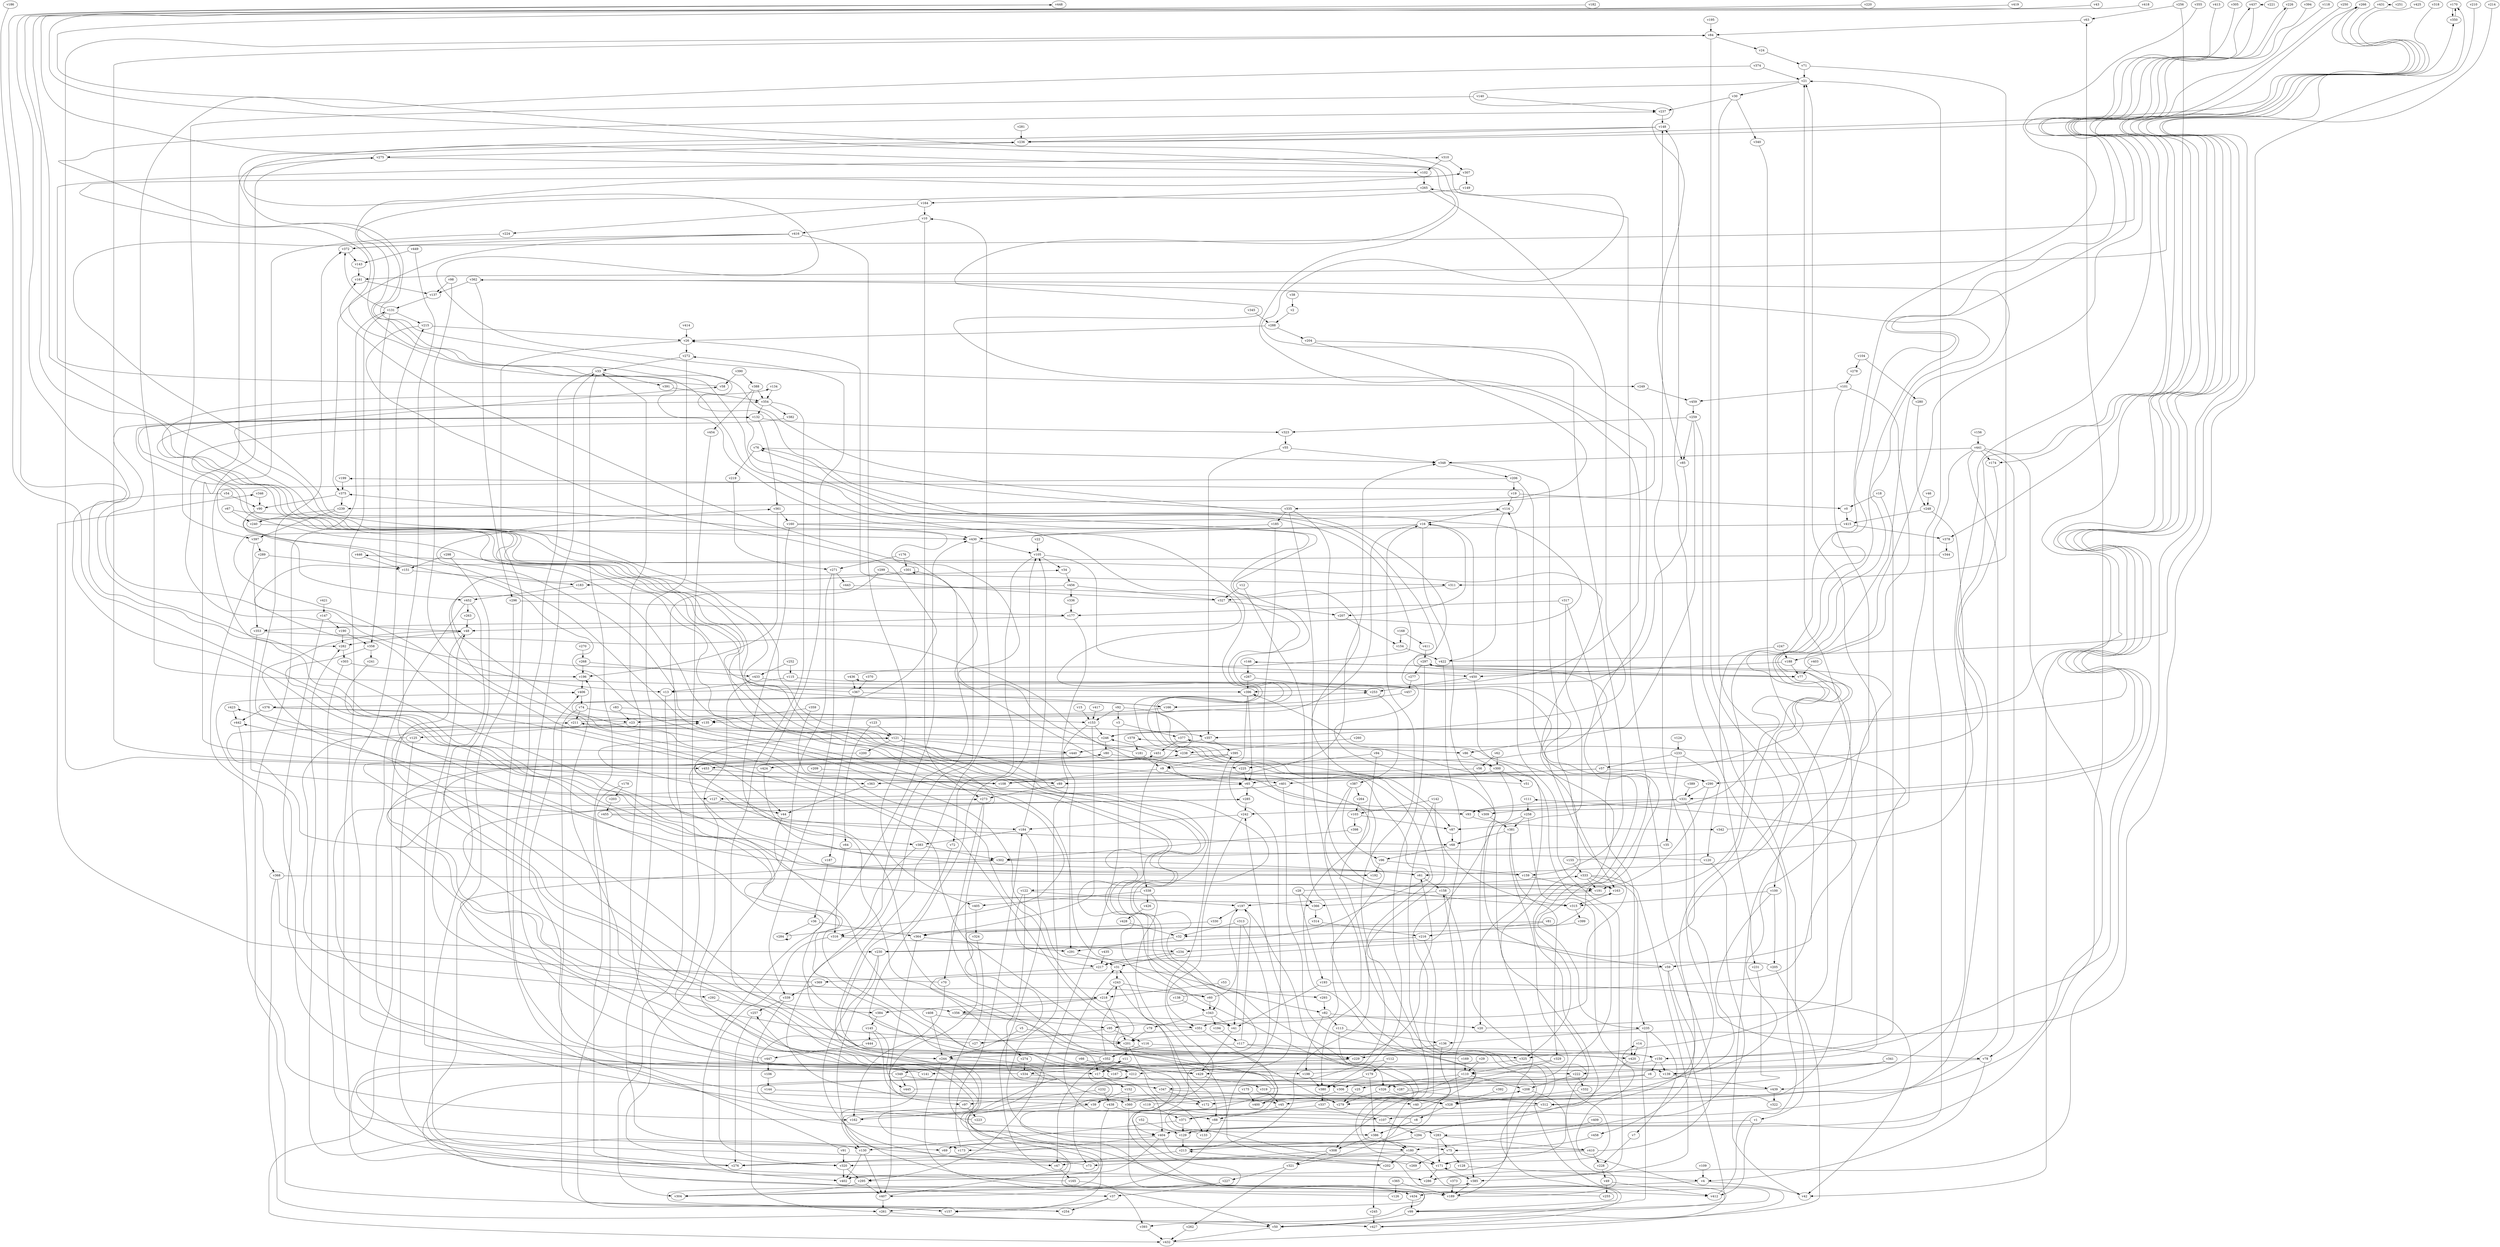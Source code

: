 // Benchmark game 684 - 460 vertices
// time_bound: 37
// targets: v124
digraph G {
    v0 [name="v0", player=0];
    v1 [name="v1", player=0];
    v2 [name="v2", player=1];
    v3 [name="v3", player=1];
    v4 [name="v4", player=0];
    v5 [name="v5", player=1];
    v6 [name="v6", player=1];
    v7 [name="v7", player=1];
    v8 [name="v8", player=0];
    v9 [name="v9", player=1];
    v10 [name="v10", player=1];
    v11 [name="v11", player=1];
    v12 [name="v12", player=1];
    v13 [name="v13", player=0];
    v14 [name="v14", player=1];
    v15 [name="v15", player=0];
    v16 [name="v16", player=1];
    v17 [name="v17", player=1];
    v18 [name="v18", player=1];
    v19 [name="v19", player=1];
    v20 [name="v20", player=1];
    v21 [name="v21", player=0];
    v22 [name="v22", player=1];
    v23 [name="v23", player=0];
    v24 [name="v24", player=0];
    v25 [name="v25", player=0];
    v26 [name="v26", player=1];
    v27 [name="v27", player=1];
    v28 [name="v28", player=0];
    v29 [name="v29", player=1];
    v30 [name="v30", player=0];
    v31 [name="v31", player=0];
    v32 [name="v32", player=0];
    v33 [name="v33", player=0];
    v34 [name="v34", player=1];
    v35 [name="v35", player=1];
    v36 [name="v36", player=0];
    v37 [name="v37", player=1];
    v38 [name="v38", player=1];
    v39 [name="v39", player=0];
    v40 [name="v40", player=1];
    v41 [name="v41", player=0];
    v42 [name="v42", player=1];
    v43 [name="v43", player=1];
    v44 [name="v44", player=1];
    v45 [name="v45", player=1];
    v46 [name="v46", player=0];
    v47 [name="v47", player=0];
    v48 [name="v48", player=0];
    v49 [name="v49", player=1];
    v50 [name="v50", player=1];
    v51 [name="v51", player=1];
    v52 [name="v52", player=1];
    v53 [name="v53", player=0];
    v54 [name="v54", player=1];
    v55 [name="v55", player=0];
    v56 [name="v56", player=1];
    v57 [name="v57", player=0];
    v58 [name="v58", player=1];
    v59 [name="v59", player=0];
    v60 [name="v60", player=1];
    v61 [name="v61", player=0];
    v62 [name="v62", player=0];
    v63 [name="v63", player=0];
    v64 [name="v64", player=1];
    v65 [name="v65", player=1];
    v66 [name="v66", player=1];
    v67 [name="v67", player=0];
    v68 [name="v68", player=0];
    v69 [name="v69", player=1];
    v70 [name="v70", player=1];
    v71 [name="v71", player=1];
    v72 [name="v72", player=1];
    v73 [name="v73", player=0];
    v74 [name="v74", player=0];
    v75 [name="v75", player=0];
    v76 [name="v76", player=1];
    v77 [name="v77", player=0];
    v78 [name="v78", player=0];
    v79 [name="v79", player=0];
    v80 [name="v80", player=1];
    v81 [name="v81", player=1];
    v82 [name="v82", player=1];
    v83 [name="v83", player=1];
    v84 [name="v84", player=0];
    v85 [name="v85", player=1];
    v86 [name="v86", player=1];
    v87 [name="v87", player=1];
    v88 [name="v88", player=1];
    v89 [name="v89", player=1];
    v90 [name="v90", player=1];
    v91 [name="v91", player=1];
    v92 [name="v92", player=1];
    v93 [name="v93", player=1];
    v94 [name="v94", player=1];
    v95 [name="v95", player=0];
    v96 [name="v96", player=1];
    v97 [name="v97", player=0];
    v98 [name="v98", player=0];
    v99 [name="v99", player=0];
    v100 [name="v100", player=1];
    v101 [name="v101", player=0];
    v102 [name="v102", player=1];
    v103 [name="v103", player=0];
    v104 [name="v104", player=1];
    v105 [name="v105", player=1];
    v106 [name="v106", player=1];
    v107 [name="v107", player=1];
    v108 [name="v108", player=1];
    v109 [name="v109", player=1];
    v110 [name="v110", player=1];
    v111 [name="v111", player=1];
    v112 [name="v112", player=0];
    v113 [name="v113", player=1];
    v114 [name="v114", player=1];
    v115 [name="v115", player=0];
    v116 [name="v116", player=1];
    v117 [name="v117", player=1];
    v118 [name="v118", player=1];
    v119 [name="v119", player=0];
    v120 [name="v120", player=1];
    v121 [name="v121", player=1];
    v122 [name="v122", player=1];
    v123 [name="v123", player=0];
    v124 [name="v124", player=0, target=1];
    v125 [name="v125", player=0];
    v126 [name="v126", player=1];
    v127 [name="v127", player=0];
    v128 [name="v128", player=0];
    v129 [name="v129", player=0];
    v130 [name="v130", player=1];
    v131 [name="v131", player=0];
    v132 [name="v132", player=0];
    v133 [name="v133", player=1];
    v134 [name="v134", player=0];
    v135 [name="v135", player=1];
    v136 [name="v136", player=1];
    v137 [name="v137", player=1];
    v138 [name="v138", player=0];
    v139 [name="v139", player=0];
    v140 [name="v140", player=0];
    v141 [name="v141", player=1];
    v142 [name="v142", player=0];
    v143 [name="v143", player=0];
    v144 [name="v144", player=1];
    v145 [name="v145", player=1];
    v146 [name="v146", player=0];
    v147 [name="v147", player=1];
    v148 [name="v148", player=1];
    v149 [name="v149", player=1];
    v150 [name="v150", player=1];
    v151 [name="v151", player=0];
    v152 [name="v152", player=0];
    v153 [name="v153", player=1];
    v154 [name="v154", player=0];
    v155 [name="v155", player=1];
    v156 [name="v156", player=0];
    v157 [name="v157", player=1];
    v158 [name="v158", player=0];
    v159 [name="v159", player=1];
    v160 [name="v160", player=1];
    v161 [name="v161", player=0];
    v162 [name="v162", player=0];
    v163 [name="v163", player=1];
    v164 [name="v164", player=1];
    v165 [name="v165", player=1];
    v166 [name="v166", player=0];
    v167 [name="v167", player=1];
    v168 [name="v168", player=0];
    v169 [name="v169", player=0];
    v170 [name="v170", player=0];
    v171 [name="v171", player=0];
    v172 [name="v172", player=1];
    v173 [name="v173", player=0];
    v174 [name="v174", player=0];
    v175 [name="v175", player=0];
    v176 [name="v176", player=0];
    v177 [name="v177", player=0];
    v178 [name="v178", player=1];
    v179 [name="v179", player=1];
    v180 [name="v180", player=1];
    v181 [name="v181", player=0];
    v182 [name="v182", player=0];
    v183 [name="v183", player=1];
    v184 [name="v184", player=0];
    v185 [name="v185", player=0];
    v186 [name="v186", player=1];
    v187 [name="v187", player=0];
    v188 [name="v188", player=0];
    v189 [name="v189", player=1];
    v190 [name="v190", player=0];
    v191 [name="v191", player=0];
    v192 [name="v192", player=0];
    v193 [name="v193", player=1];
    v194 [name="v194", player=1];
    v195 [name="v195", player=1];
    v196 [name="v196", player=0];
    v197 [name="v197", player=1];
    v198 [name="v198", player=0];
    v199 [name="v199", player=1];
    v200 [name="v200", player=1];
    v201 [name="v201", player=0];
    v202 [name="v202", player=0];
    v203 [name="v203", player=1];
    v204 [name="v204", player=1];
    v205 [name="v205", player=0];
    v206 [name="v206", player=1];
    v207 [name="v207", player=1];
    v208 [name="v208", player=0];
    v209 [name="v209", player=1];
    v210 [name="v210", player=0];
    v211 [name="v211", player=1];
    v212 [name="v212", player=0];
    v213 [name="v213", player=1];
    v214 [name="v214", player=1];
    v215 [name="v215", player=1];
    v216 [name="v216", player=1];
    v217 [name="v217", player=0];
    v218 [name="v218", player=0];
    v219 [name="v219", player=1];
    v220 [name="v220", player=0];
    v221 [name="v221", player=0];
    v222 [name="v222", player=0];
    v223 [name="v223", player=1];
    v224 [name="v224", player=0];
    v225 [name="v225", player=0];
    v226 [name="v226", player=1];
    v227 [name="v227", player=0];
    v228 [name="v228", player=1];
    v229 [name="v229", player=0];
    v230 [name="v230", player=0];
    v231 [name="v231", player=1];
    v232 [name="v232", player=0];
    v233 [name="v233", player=0];
    v234 [name="v234", player=1];
    v235 [name="v235", player=1];
    v236 [name="v236", player=1];
    v237 [name="v237", player=0];
    v238 [name="v238", player=0];
    v239 [name="v239", player=1];
    v240 [name="v240", player=1];
    v241 [name="v241", player=1];
    v242 [name="v242", player=0];
    v243 [name="v243", player=1];
    v244 [name="v244", player=0];
    v245 [name="v245", player=1];
    v246 [name="v246", player=0];
    v247 [name="v247", player=1];
    v248 [name="v248", player=1];
    v249 [name="v249", player=0];
    v250 [name="v250", player=1];
    v251 [name="v251", player=1];
    v252 [name="v252", player=1];
    v253 [name="v253", player=1];
    v254 [name="v254", player=0];
    v255 [name="v255", player=1];
    v256 [name="v256", player=0];
    v257 [name="v257", player=1];
    v258 [name="v258", player=1];
    v259 [name="v259", player=0];
    v260 [name="v260", player=0];
    v261 [name="v261", player=1];
    v262 [name="v262", player=0];
    v263 [name="v263", player=1];
    v264 [name="v264", player=0];
    v265 [name="v265", player=1];
    v266 [name="v266", player=1];
    v267 [name="v267", player=0];
    v268 [name="v268", player=0];
    v269 [name="v269", player=1];
    v270 [name="v270", player=1];
    v271 [name="v271", player=1];
    v272 [name="v272", player=1];
    v273 [name="v273", player=1];
    v274 [name="v274", player=0];
    v275 [name="v275", player=0];
    v276 [name="v276", player=1];
    v277 [name="v277", player=0];
    v278 [name="v278", player=1];
    v279 [name="v279", player=1];
    v280 [name="v280", player=1];
    v281 [name="v281", player=1];
    v282 [name="v282", player=0];
    v283 [name="v283", player=1];
    v284 [name="v284", player=0];
    v285 [name="v285", player=0];
    v286 [name="v286", player=1];
    v287 [name="v287", player=0];
    v288 [name="v288", player=0];
    v289 [name="v289", player=1];
    v290 [name="v290", player=1];
    v291 [name="v291", player=0];
    v292 [name="v292", player=0];
    v293 [name="v293", player=0];
    v294 [name="v294", player=0];
    v295 [name="v295", player=0];
    v296 [name="v296", player=1];
    v297 [name="v297", player=1];
    v298 [name="v298", player=1];
    v299 [name="v299", player=1];
    v300 [name="v300", player=1];
    v301 [name="v301", player=0];
    v302 [name="v302", player=0];
    v303 [name="v303", player=0];
    v304 [name="v304", player=0];
    v305 [name="v305", player=0];
    v306 [name="v306", player=1];
    v307 [name="v307", player=0];
    v308 [name="v308", player=0];
    v309 [name="v309", player=0];
    v310 [name="v310", player=0];
    v311 [name="v311", player=1];
    v312 [name="v312", player=1];
    v313 [name="v313", player=0];
    v314 [name="v314", player=0];
    v315 [name="v315", player=1];
    v316 [name="v316", player=0];
    v317 [name="v317", player=0];
    v318 [name="v318", player=0];
    v319 [name="v319", player=1];
    v320 [name="v320", player=0];
    v321 [name="v321", player=0];
    v322 [name="v322", player=1];
    v323 [name="v323", player=1];
    v324 [name="v324", player=0];
    v325 [name="v325", player=0];
    v326 [name="v326", player=0];
    v327 [name="v327", player=1];
    v328 [name="v328", player=1];
    v329 [name="v329", player=0];
    v330 [name="v330", player=1];
    v331 [name="v331", player=0];
    v332 [name="v332", player=1];
    v333 [name="v333", player=1];
    v334 [name="v334", player=0];
    v335 [name="v335", player=1];
    v336 [name="v336", player=1];
    v337 [name="v337", player=1];
    v338 [name="v338", player=0];
    v339 [name="v339", player=0];
    v340 [name="v340", player=1];
    v341 [name="v341", player=1];
    v342 [name="v342", player=0];
    v343 [name="v343", player=0];
    v344 [name="v344", player=0];
    v345 [name="v345", player=1];
    v346 [name="v346", player=1];
    v347 [name="v347", player=0];
    v348 [name="v348", player=1];
    v349 [name="v349", player=1];
    v350 [name="v350", player=0];
    v351 [name="v351", player=0];
    v352 [name="v352", player=1];
    v353 [name="v353", player=0];
    v354 [name="v354", player=0];
    v355 [name="v355", player=0];
    v356 [name="v356", player=1];
    v357 [name="v357", player=0];
    v358 [name="v358", player=1];
    v359 [name="v359", player=0];
    v360 [name="v360", player=1];
    v361 [name="v361", player=0];
    v362 [name="v362", player=1];
    v363 [name="v363", player=0];
    v364 [name="v364", player=1];
    v365 [name="v365", player=1];
    v366 [name="v366", player=1];
    v367 [name="v367", player=1];
    v368 [name="v368", player=1];
    v369 [name="v369", player=1];
    v370 [name="v370", player=0];
    v371 [name="v371", player=0];
    v372 [name="v372", player=1];
    v373 [name="v373", player=1];
    v374 [name="v374", player=0];
    v375 [name="v375", player=1];
    v376 [name="v376", player=0];
    v377 [name="v377", player=0];
    v378 [name="v378", player=1];
    v379 [name="v379", player=1];
    v380 [name="v380", player=1];
    v381 [name="v381", player=0];
    v382 [name="v382", player=0];
    v383 [name="v383", player=0];
    v384 [name="v384", player=0];
    v385 [name="v385", player=0];
    v386 [name="v386", player=1];
    v387 [name="v387", player=1];
    v388 [name="v388", player=0];
    v389 [name="v389", player=1];
    v390 [name="v390", player=1];
    v391 [name="v391", player=1];
    v392 [name="v392", player=1];
    v393 [name="v393", player=1];
    v394 [name="v394", player=1];
    v395 [name="v395", player=0];
    v396 [name="v396", player=1];
    v397 [name="v397", player=1];
    v398 [name="v398", player=1];
    v399 [name="v399", player=0];
    v400 [name="v400", player=0];
    v401 [name="v401", player=0];
    v402 [name="v402", player=1];
    v403 [name="v403", player=0];
    v404 [name="v404", player=1];
    v405 [name="v405", player=1];
    v406 [name="v406", player=0];
    v407 [name="v407", player=0];
    v408 [name="v408", player=1];
    v409 [name="v409", player=1];
    v410 [name="v410", player=0];
    v411 [name="v411", player=0];
    v412 [name="v412", player=1];
    v413 [name="v413", player=1];
    v414 [name="v414", player=0];
    v415 [name="v415", player=1];
    v416 [name="v416", player=1];
    v417 [name="v417", player=0];
    v418 [name="v418", player=0];
    v419 [name="v419", player=1];
    v420 [name="v420", player=0];
    v421 [name="v421", player=1];
    v422 [name="v422", player=1];
    v423 [name="v423", player=0];
    v424 [name="v424", player=0];
    v425 [name="v425", player=0];
    v426 [name="v426", player=1];
    v427 [name="v427", player=1];
    v428 [name="v428", player=0];
    v429 [name="v429", player=0];
    v430 [name="v430", player=1];
    v431 [name="v431", player=0];
    v432 [name="v432", player=1];
    v433 [name="v433", player=1];
    v434 [name="v434", player=0];
    v435 [name="v435", player=0];
    v436 [name="v436", player=1];
    v437 [name="v437", player=1];
    v438 [name="v438", player=0];
    v439 [name="v439", player=1];
    v440 [name="v440", player=1];
    v441 [name="v441", player=0];
    v442 [name="v442", player=0];
    v443 [name="v443", player=1];
    v444 [name="v444", player=0];
    v445 [name="v445", player=1];
    v446 [name="v446", player=0];
    v447 [name="v447", player=0];
    v448 [name="v448", player=0];
    v449 [name="v449", player=0];
    v450 [name="v450", player=0];
    v451 [name="v451", player=0];
    v452 [name="v452", player=1];
    v453 [name="v453", player=1];
    v454 [name="v454", player=1];
    v455 [name="v455", player=1];
    v456 [name="v456", player=0];
    v457 [name="v457", player=0];
    v458 [name="v458", player=0];
    v459 [name="v459", player=0];

    v0 -> v415;
    v1 -> v412;
    v2 -> v288;
    v3 -> v377;
    v4 -> v434;
    v5 -> v201;
    v6 -> v37 [constraint="t < 6"];
    v7 -> v228;
    v8 -> v212 [constraint="t >= 2"];
    v9 -> v65;
    v10 -> v416;
    v11 -> v17;
    v12 -> v327;
    v13 -> v68;
    v14 -> v420;
    v15 -> v153;
    v16 -> v20;
    v17 -> v404;
    v18 -> v0;
    v19 -> v114;
    v20 -> v21;
    v21 -> v85 [constraint="t mod 3 == 0"];
    v22 -> v105;
    v23 -> v125;
    v24 -> v71;
    v25 -> v279;
    v26 -> v272;
    v27 -> v105;
    v28 -> v333 [constraint="t < 14"];
    v29 -> v304 [constraint="t < 13"];
    v30 -> v59;
    v31 -> v243;
    v32 -> v291;
    v33 -> v391;
    v34 -> v456;
    v35 -> v302;
    v36 -> v364;
    v37 -> v157;
    v38 -> v2;
    v39 -> v162;
    v40 -> v158;
    v41 -> v429;
    v42 -> v146 [constraint="t >= 3"];
    v43 -> v32 [constraint="t >= 4"];
    v44 -> v366;
    v45 -> v371;
    v46 -> v248;
    v47 -> v165;
    v48 -> v432;
    v49 -> v412;
    v50 -> v432;
    v51 -> v236 [constraint="t mod 2 == 0"];
    v52 -> v129;
    v53 -> v218;
    v54 -> v404 [constraint="t mod 2 == 0"];
    v55 -> v348;
    v56 -> v363;
    v57 -> v401;
    v58 -> v310 [constraint="t >= 1"];
    v59 -> v274 [constraint="t mod 4 == 3"];
    v60 -> v343;
    v61 -> v238 [constraint="t < 15"];
    v62 -> v300;
    v63 -> v84;
    v64 -> v316;
    v65 -> v285;
    v66 -> v429;
    v67 -> v353 [constraint="t < 5"];
    v68 -> v96;
    v69 -> v161 [constraint="t mod 3 == 0"];
    v70 -> v346 [constraint="t < 11"];
    v71 -> v21;
    v72 -> v229;
    v73 -> v282;
    v74 -> v135;
    v75 -> v128;
    v76 -> v348;
    v77 -> v237 [constraint="t >= 3"];
    v78 -> v222;
    v79 -> v201;
    v80 -> v453;
    v81 -> v364 [constraint="t >= 3"];
    v82 -> v198;
    v83 -> v153;
    v84 -> v61;
    v85 -> v396;
    v86 -> v300;
    v87 -> v68;
    v88 -> v283;
    v89 -> v273;
    v90 -> v452;
    v91 -> v285 [constraint="t mod 4 == 0"];
    v92 -> v338;
    v93 -> v342;
    v94 -> v225;
    v95 -> v27;
    v96 -> v159;
    v97 -> v223;
    v98 -> v13;
    v99 -> v50;
    v100 -> v279 [constraint="t >= 2"];
    v101 -> v188;
    v102 -> v265;
    v103 -> v87;
    v104 -> v280;
    v105 -> v450;
    v106 -> v144;
    v107 -> v31;
    v108 -> v348;
    v109 -> v4;
    v110 -> v208;
    v111 -> v258;
    v112 -> v393 [constraint="t mod 4 == 3"];
    v113 -> v136;
    v114 -> v16;
    v115 -> v325 [constraint="t >= 5"];
    v116 -> v352;
    v117 -> v229;
    v118 -> v174 [constraint="t mod 5 == 0"];
    v119 -> v266 [constraint="t mod 5 == 0"];
    v120 -> v135 [constraint="t mod 2 == 0"];
    v121 -> v238;
    v122 -> v217;
    v123 -> v64;
    v124 -> v233;
    v125 -> v276;
    v126 -> v273 [constraint="t >= 5"];
    v127 -> v44;
    v128 -> v4;
    v129 -> v213;
    v130 -> v402;
    v131 -> v215;
    v132 -> v44 [constraint="t >= 5"];
    v133 -> v163 [constraint="t >= 2"];
    v134 -> v354;
    v135 -> v292 [constraint="t mod 2 == 0"];
    v136 -> v229;
    v137 -> v131;
    v138 -> v111 [constraint="t < 10"];
    v139 -> v439;
    v140 -> v397;
    v141 -> v215;
    v142 -> v103;
    v143 -> v161;
    v144 -> v45 [constraint="t >= 3"];
    v145 -> v172;
    v146 -> v139 [constraint="t >= 5"];
    v147 -> v190;
    v148 -> v249 [constraint="t >= 4"];
    v149 -> v189 [constraint="t >= 2"];
    v150 -> v6;
    v151 -> v183;
    v152 -> v39;
    v153 -> v291;
    v154 -> v422;
    v155 -> v226 [constraint="t mod 5 == 4"];
    v156 -> v441;
    v157 -> v131;
    v158 -> v197;
    v159 -> v442 [constraint="t mod 3 == 2"];
    v160 -> v199 [constraint="t < 5"];
    v161 -> v137;
    v162 -> v65 [constraint="t >= 4"];
    v163 -> v315;
    v164 -> v10;
    v165 -> v11 [constraint="t < 5"];
    v166 -> v134 [constraint="t mod 4 == 0"];
    v167 -> v242;
    v168 -> v411;
    v169 -> v121 [constraint="t >= 2"];
    v170 -> v350;
    v171 -> v385;
    v172 -> v377 [constraint="t mod 5 == 3"];
    v173 -> v184;
    v174 -> v312 [constraint="t < 12"];
    v175 -> v400;
    v176 -> v271;
    v177 -> v48;
    v178 -> v254;
    v179 -> v386;
    v180 -> v202;
    v181 -> v375 [constraint="t >= 2"];
    v182 -> v82 [constraint="t >= 4"];
    v183 -> v452;
    v184 -> v105;
    v185 -> v309;
    v186 -> v192 [constraint="t < 5"];
    v187 -> v36;
    v188 -> v77;
    v189 -> v396 [constraint="t < 10"];
    v190 -> v358;
    v191 -> v366;
    v192 -> v448 [constraint="t >= 5"];
    v193 -> v42 [constraint="t mod 5 == 0"];
    v194 -> v117;
    v195 -> v84;
    v196 -> v406;
    v197 -> v330;
    v198 -> v21;
    v199 -> v375;
    v200 -> v423 [constraint="t >= 1"];
    v201 -> v11;
    v202 -> v213 [constraint="t < 6"];
    v203 -> v455;
    v204 -> v239 [constraint="t mod 5 == 1"];
    v205 -> v253 [constraint="t >= 5"];
    v206 -> v293 [constraint="t < 12"];
    v207 -> v154;
    v208 -> v171;
    v209 -> v89;
    v210 -> v201 [constraint="t < 5"];
    v211 -> v436 [constraint="t >= 3"];
    v212 -> v80 [constraint="t >= 1"];
    v213 -> v180 [constraint="t >= 3"];
    v214 -> v236 [constraint="t < 14"];
    v215 -> v376 [constraint="t >= 3"];
    v216 -> v234;
    v217 -> v369;
    v218 -> v201;
    v219 -> v271;
    v220 -> v352 [constraint="t < 8"];
    v221 -> v437 [constraint="t mod 2 == 0"];
    v222 -> v332;
    v223 -> v406 [constraint="t < 8"];
    v224 -> v282;
    v225 -> v65;
    v226 -> v9 [constraint="t >= 1"];
    v227 -> v37;
    v228 -> v49;
    v229 -> v141;
    v230 -> v307 [constraint="t mod 5 == 0"];
    v231 -> v172;
    v232 -> v438;
    v233 -> v35;
    v234 -> v31;
    v235 -> v7;
    v236 -> v266 [constraint="t < 15"];
    v237 -> v148;
    v238 -> v300;
    v239 -> v397;
    v240 -> v430;
    v241 -> v261 [constraint="t mod 5 == 0"];
    v242 -> v351;
    v243 -> v218;
    v244 -> v50;
    v245 -> v427;
    v246 -> v211 [constraint="t mod 4 == 3"];
    v247 -> v188;
    v248 -> v415;
    v249 -> v459;
    v250 -> v246 [constraint="t mod 2 == 1"];
    v251 -> v431 [constraint="t mod 3 == 1"];
    v252 -> v433;
    v253 -> v387;
    v254 -> v385 [constraint="t mod 5 == 0"];
    v255 -> v48 [constraint="t >= 2"];
    v256 -> v63;
    v257 -> v276;
    v258 -> v295;
    v259 -> v85;
    v260 -> v238;
    v261 -> v427;
    v262 -> v432;
    v263 -> v48;
    v264 -> v103;
    v265 -> v164;
    v266 -> v246 [constraint="t >= 3"];
    v267 -> v396;
    v268 -> v433;
    v269 -> v257 [constraint="t < 7"];
    v270 -> v268;
    v271 -> v244;
    v272 -> v33;
    v273 -> v70;
    v274 -> v334;
    v275 -> v453;
    v276 -> v11 [constraint="t mod 3 == 1"];
    v277 -> v457;
    v278 -> v101;
    v279 -> v451 [constraint="t mod 3 == 2"];
    v280 -> v248;
    v281 -> v236;
    v282 -> v303;
    v283 -> v410;
    v284 -> v114 [constraint="t mod 5 == 1"];
    v285 -> v242;
    v286 -> v350 [constraint="t mod 2 == 1"];
    v287 -> v312;
    v288 -> v204;
    v289 -> v368;
    v290 -> v331;
    v291 -> v31;
    v292 -> v384;
    v293 -> v82;
    v294 -> v114;
    v295 -> v407;
    v296 -> v189;
    v297 -> v277;
    v298 -> v151;
    v299 -> v304;
    v300 -> v51;
    v301 -> v420;
    v302 -> v180 [constraint="t >= 1"];
    v303 -> v196;
    v304 -> v211 [constraint="t mod 5 == 3"];
    v305 -> v458 [constraint="t mod 4 == 1"];
    v306 -> v400;
    v307 -> v99 [constraint="t >= 2"];
    v308 -> v73;
    v309 -> v381 [constraint="t >= 5"];
    v310 -> v307;
    v311 -> v327;
    v312 -> v130 [constraint="t mod 2 == 1"];
    v313 -> v32;
    v314 -> v216;
    v315 -> v399;
    v316 -> v320;
    v317 -> v87;
    v318 -> v129 [constraint="t mod 2 == 0"];
    v319 -> v379 [constraint="t < 14"];
    v320 -> v402;
    v321 -> v262;
    v322 -> v328 [constraint="t mod 4 == 3"];
    v323 -> v55;
    v324 -> v386;
    v325 -> v429;
    v326 -> v328;
    v327 -> v26;
    v328 -> v8;
    v329 -> v110;
    v330 -> v316;
    v331 -> v217;
    v332 -> v328;
    v333 -> v163;
    v334 -> v287;
    v335 -> v76 [constraint="t >= 2"];
    v336 -> v177;
    v337 -> v107;
    v338 -> v202;
    v339 -> v261;
    v340 -> v325;
    v341 -> v110 [constraint="t < 12"];
    v342 -> v21;
    v343 -> v41;
    v344 -> v77 [constraint="t < 6"];
    v345 -> v288;
    v346 -> v90;
    v347 -> v172;
    v348 -> v206;
    v349 -> v48;
    v350 -> v170;
    v351 -> v17 [constraint="t mod 4 == 2"];
    v352 -> v198;
    v353 -> v25 [constraint="t < 15"];
    v354 -> v356;
    v355 -> v122 [constraint="t >= 5"];
    v356 -> v361 [constraint="t mod 5 == 0"];
    v357 -> v395;
    v358 -> v212 [constraint="t >= 5"];
    v359 -> v108;
    v360 -> v395;
    v361 -> v196;
    v362 -> v78 [constraint="t < 10"];
    v363 -> v362 [constraint="t >= 5"];
    v364 -> v291;
    v365 -> v189;
    v366 -> v314;
    v367 -> v354 [constraint="t >= 3"];
    v368 -> v191;
    v369 -> v339;
    v370 -> v367;
    v371 -> v446 [constraint="t >= 2"];
    v372 -> v437 [constraint="t < 6"];
    v373 -> v189;
    v374 -> v396;
    v375 -> v90;
    v376 -> v23;
    v377 -> v86;
    v378 -> v344;
    v379 -> v181;
    v380 -> v337;
    v381 -> v68;
    v382 -> v343 [constraint="t mod 4 == 0"];
    v383 -> v302;
    v384 -> v145;
    v385 -> v189;
    v386 -> v308;
    v387 -> v264;
    v388 -> v87 [constraint="t < 13"];
    v389 -> v331;
    v390 -> v388;
    v391 -> v354;
    v392 -> v328;
    v393 -> v432;
    v394 -> v161 [constraint="t mod 5 == 1"];
    v395 -> v60 [constraint="t mod 2 == 0"];
    v396 -> v17;
    v397 -> v289;
    v398 -> v302;
    v399 -> v27 [constraint="t >= 2"];
    v400 -> v34 [constraint="t >= 3"];
    v401 -> v150;
    v402 -> v208 [constraint="t < 9"];
    v403 -> v77;
    v404 -> v171;
    v405 -> v324;
    v406 -> v74;
    v407 -> v285 [constraint="t >= 5"];
    v408 -> v41;
    v409 -> v283;
    v410 -> v58 [constraint="t >= 2"];
    v411 -> v297;
    v412 -> v148;
    v413 -> v242 [constraint="t >= 3"];
    v414 -> v26;
    v415 -> v420 [constraint="t >= 3"];
    v416 -> v121 [constraint="t >= 3"];
    v417 -> v153;
    v418 -> v335 [constraint="t < 11"];
    v419 -> v13 [constraint="t < 5"];
    v420 -> v286;
    v421 -> v147;
    v422 -> v170 [constraint="t >= 4"];
    v423 -> v442;
    v424 -> v272;
    v425 -> v93 [constraint="t < 5"];
    v426 -> v428;
    v427 -> v132 [constraint="t mod 5 == 4"];
    v428 -> v32;
    v429 -> v406;
    v430 -> v360;
    v431 -> v331 [constraint="t mod 4 == 3"];
    v432 -> v14 [constraint="t < 8"];
    v433 -> v235 [constraint="t >= 4"];
    v434 -> v99;
    v435 -> v217;
    v436 -> v76 [constraint="t >= 2"];
    v437 -> v100 [constraint="t < 5"];
    v438 -> v88;
    v439 -> v121 [constraint="t >= 2"];
    v440 -> v89 [constraint="t < 10"];
    v441 -> v42;
    v442 -> v162;
    v443 -> v99 [constraint="t mod 5 == 0"];
    v444 -> v447;
    v445 -> v16;
    v446 -> v151;
    v447 -> v33;
    v448 -> v17 [constraint="t < 15"];
    v449 -> v143;
    v450 -> v253;
    v451 -> v246 [constraint="t < 15"];
    v452 -> v212;
    v453 -> v297 [constraint="t >= 4"];
    v454 -> v201;
    v455 -> v132 [constraint="t mod 2 == 1"];
    v456 -> v99 [constraint="t < 11"];
    v457 -> v166;
    v458 -> v75;
    v459 -> v259;
    v351 -> v279;
    v121 -> v200;
    v146 -> v267;
    v348 -> v163;
    v92 -> v153;
    v165 -> v393;
    v441 -> v107;
    v74 -> v157;
    v306 -> v40;
    v424 -> v84;
    v295 -> v430;
    v178 -> v203;
    v408 -> v244;
    v352 -> v10;
    v271 -> v443;
    v105 -> v72;
    v181 -> v9;
    v117 -> v325;
    v369 -> v196;
    v123 -> v121;
    v150 -> v139;
    v179 -> v380;
    v333 -> v191;
    v81 -> v216;
    v335 -> v185;
    v98 -> v137;
    v37 -> v254;
    v188 -> v450;
    v410 -> v265;
    v258 -> v139;
    v300 -> v65;
    v363 -> v44;
    v294 -> v173;
    v218 -> v384;
    v352 -> v349;
    v397 -> v353;
    v338 -> v405;
    v395 -> v9;
    v71 -> v311;
    v140 -> v237;
    v101 -> v459;
    v371 -> v130;
    v234 -> v217;
    v193 -> v41;
    v252 -> v115;
    v298 -> v130;
    v110 -> v326;
    v142 -> v308;
    v287 -> v148;
    v105 -> v34;
    v132 -> v361;
    v271 -> v339;
    v441 -> v78;
    v30 -> v237;
    v410 -> v228;
    v82 -> v20;
    v296 -> v177;
    v113 -> v222;
    v387 -> v96;
    v242 -> v184;
    v297 -> v380;
    v367 -> v166;
    v153 -> v364;
    v259 -> v86;
    v248 -> v439;
    v61 -> v158;
    v317 -> v420;
    v60 -> v197;
    v244 -> v167;
    v80 -> v225;
    v361 -> v160;
    v416 -> v375;
    v101 -> v290;
    v184 -> v286;
    v301 -> v183;
    v119 -> v371;
    v164 -> v224;
    v155 -> v333;
    v168 -> v154;
    v132 -> v323;
    v294 -> v69;
    v364 -> v97;
    v147 -> v17;
    v16 -> v23;
    v301 -> v301;
    v326 -> v279;
    v433 -> v320;
    v233 -> v57;
    v300 -> v59;
    v313 -> v41;
    v142 -> v315;
    v100 -> v315;
    v176 -> v301;
    v343 -> v79;
    v54 -> v90;
    v235 -> v50;
    v375 -> v239;
    v36 -> v284;
    v33 -> v39;
    v449 -> v363;
    v236 -> v275;
    v78 -> v4;
    v295 -> v304;
    v321 -> v227;
    v131 -> v372;
    v438 -> v157;
    v358 -> v241;
    v65 -> v93;
    v145 -> v444;
    v290 -> v191;
    v422 -> v230;
    v160 -> v383;
    v121 -> v401;
    v362 -> v137;
    v18 -> v150;
    v272 -> v173;
    v303 -> v69;
    v401 -> v127;
    v416 -> v405;
    v365 -> v126;
    v246 -> v80;
    v110 -> v45;
    v6 -> v306;
    v343 -> v194;
    v436 -> v367;
    v148 -> v236;
    v453 -> v290;
    v84 -> v108;
    v28 -> v193;
    v450 -> v16;
    v180 -> v171;
    v267 -> v253;
    v96 -> v192;
    v172 -> v31;
    v455 -> v184;
    v319 -> v45;
    v205 -> v427;
    v218 -> v356;
    v347 -> v328;
    v190 -> v282;
    v441 -> v174;
    v222 -> v208;
    v201 -> v420;
    v334 -> v33;
    v125 -> v372;
    v283 -> v171;
    v307 -> v149;
    v107 -> v294;
    v362 -> v296;
    v429 -> v319;
    v452 -> v263;
    v235 -> v136;
    v211 -> v357;
    v213 -> v47;
    v150 -> v63;
    v230 -> v412;
    v327 -> v207;
    v48 -> v282;
    v232 -> v97;
    v70 -> v162;
    v49 -> v255;
    v447 -> v106;
    v320 -> v295;
    v388 -> v454;
    v333 -> v385;
    v381 -> v39;
    v388 -> v354;
    v204 -> v159;
    v331 -> v309;
    v8 -> v386;
    v335 -> v380;
    v352 -> v243;
    v349 -> v347;
    v387 -> v315;
    v353 -> v127;
    v92 -> v3;
    v258 -> v381;
    v256 -> v378;
    v171 -> v286;
    v331 -> v93;
    v368 -> v50;
    v259 -> v323;
    v57 -> v89;
    v131 -> v276;
    v4 -> v42;
    v120 -> v180;
    v100 -> v205;
    v441 -> v404;
    v297 -> v77;
    v212 -> v73;
    v180 -> v276;
    v357 -> v440;
    v206 -> v19;
    v138 -> v343;
    v288 -> v26;
    v407 -> v261;
    v313 -> v407;
    v410 -> v320;
    v439 -> v322;
    v283 -> v75;
    v243 -> v60;
    v308 -> v321;
    v16 -> v207;
    v243 -> v88;
    v216 -> v245;
    v368 -> v230;
    v356 -> v351;
    v329 -> v347;
    v359 -> v135;
    v88 -> v133;
    v441 -> v348;
    v352 -> v47;
    v74 -> v211;
    v356 -> v95;
    v284 -> v284;
    v349 -> v445;
    v104 -> v278;
    v59 -> v50;
    v153 -> v246;
    v456 -> v336;
    v150 -> v212;
    v333 -> v235;
    v122 -> v306;
    v84 -> v24;
    v19 -> v0;
    v376 -> v135;
    v130 -> v407;
    v456 -> v327;
    v30 -> v340;
    v33 -> v402;
    v1 -> v129;
    v121 -> v440;
    v259 -> v1;
    v177 -> v75;
    v16 -> v430;
    v117 -> v197;
    v9 -> v108;
    v424 -> v302;
    v94 -> v213;
    v117 -> v244;
    v386 -> v180;
    v233 -> v120;
    v10 -> v273;
    v116 -> v150;
    v247 -> v231;
    v136 -> v321;
    v339 -> v257;
    v452 -> v218;
    v198 -> v380;
    v3 -> v295;
    v103 -> v398;
    v404 -> v402;
    v338 -> v426;
    v275 -> v102;
    v396 -> v65;
    v383 -> v316;
    v341 -> v139;
    v115 -> v13;
    v374 -> v21;
    v395 -> v424;
    v367 -> v187;
    v354 -> v132;
    v59 -> v312;
    v206 -> v351;
    v62 -> v56;
    v197 -> v326;
    v317 -> v177;
    v230 -> v47;
    v171 -> v171;
    v215 -> v26;
    v26 -> v404;
    v169 -> v110;
    v91 -> v320;
    v185 -> v430;
    v360 -> v434;
    v450 -> v171;
    v112 -> v179;
    v416 -> v372;
    v166 -> v135;
    v404 -> v276;
    v5 -> v244;
    v390 -> v58;
    v302 -> v61;
    v76 -> v219;
    v122 -> v197;
    v316 -> v234;
    v152 -> v360;
    v83 -> v23;
    v229 -> v61;
    v372 -> v143;
    v335 -> v163;
    v289 -> v151;
    v145 -> v445;
    v21 -> v30;
    v337 -> v88;
    v28 -> v366;
    v75 -> v269;
    v12 -> v95;
    v55 -> v357;
    v430 -> v105;
    v371 -> v129;
    v268 -> v196;
    v354 -> v382;
    v377 -> v451;
    v48 -> v275;
    v131 -> v358;
    v160 -> v430;
    v17 -> v152;
    v95 -> v116;
    v415 -> v378;
    v273 -> v407;
    v299 -> v311;
    v310 -> v102;
    v201 -> v133;
    v82 -> v113;
    v265 -> v357;
    v67 -> v240;
    v158 -> v385;
    v184 -> v383;
    v239 -> v240;
    v57 -> v290;
    v376 -> v442;
    v229 -> v334;
    v381 -> v329;
    v159 -> v191;
    v29 -> v110;
    v114 -> v422;
}
